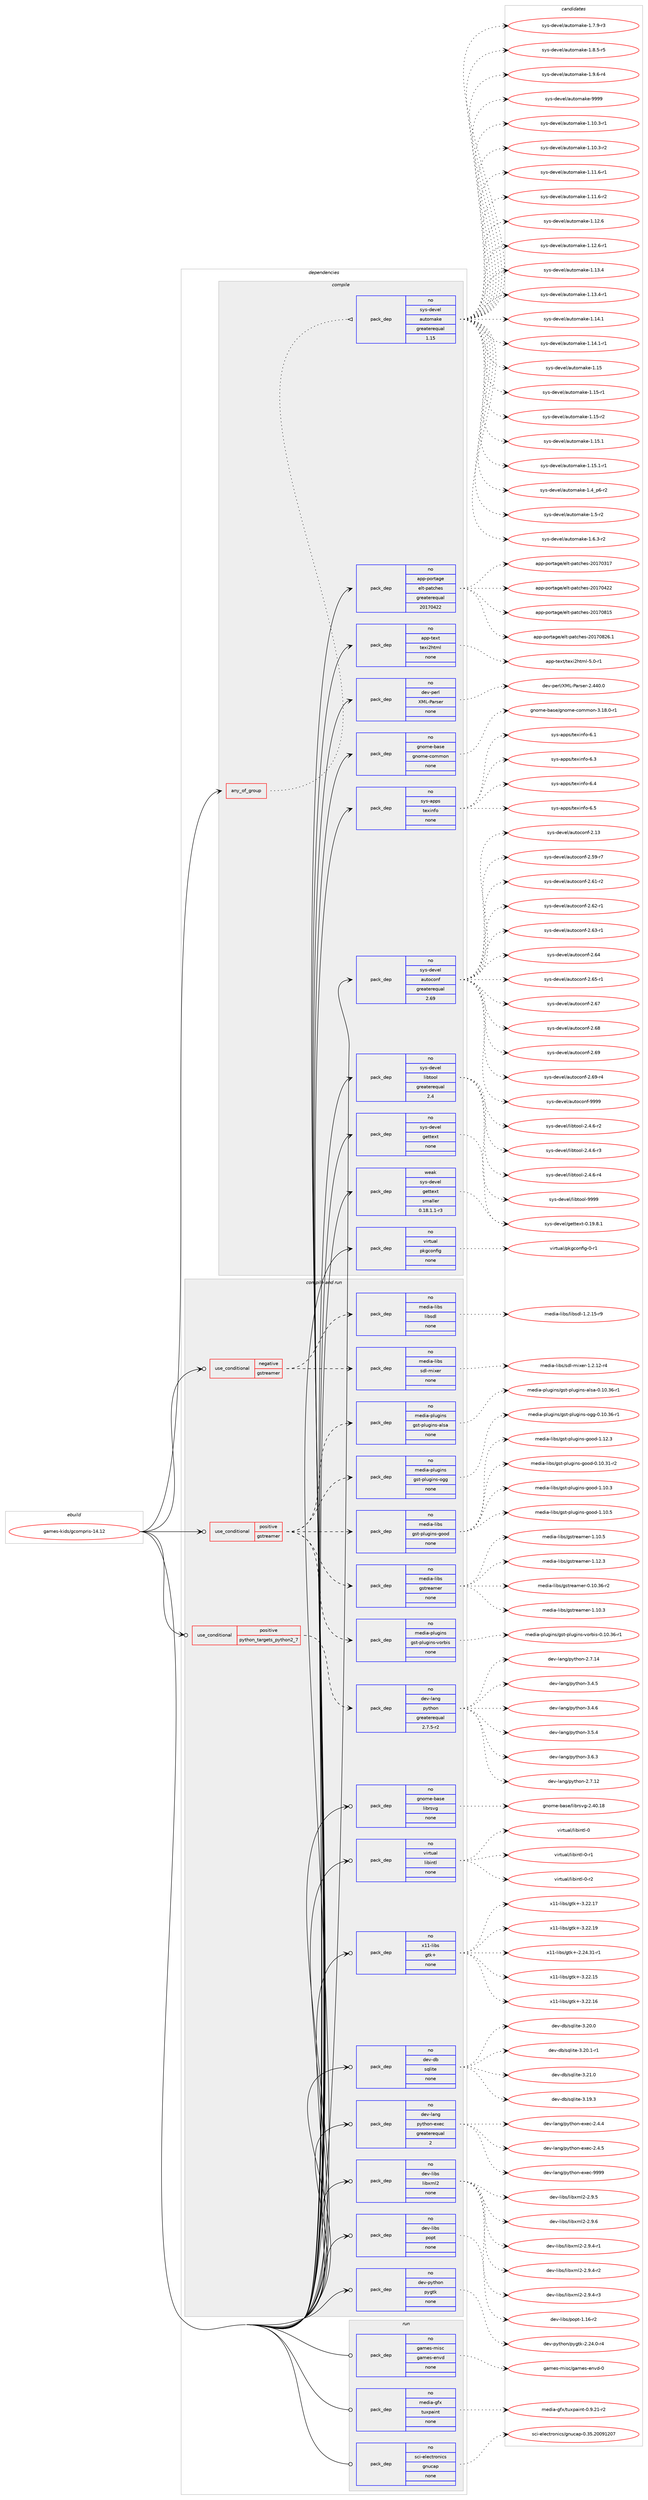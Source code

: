 digraph prolog {

# *************
# Graph options
# *************

newrank=true;
concentrate=true;
compound=true;
graph [rankdir=LR,fontname=Helvetica,fontsize=10,ranksep=1.5];#, ranksep=2.5, nodesep=0.2];
edge  [arrowhead=vee];
node  [fontname=Helvetica,fontsize=10];

# **********
# The ebuild
# **********

subgraph cluster_leftcol {
color=gray;
rank=same;
label=<<i>ebuild</i>>;
id [label="games-kids/gcompris-14.12", color=red, width=4, href="../games-kids/gcompris-14.12.svg"];
}

# ****************
# The dependencies
# ****************

subgraph cluster_midcol {
color=gray;
label=<<i>dependencies</i>>;
subgraph cluster_compile {
fillcolor="#eeeeee";
style=filled;
label=<<i>compile</i>>;
subgraph any4620 {
dependency300067 [label=<<TABLE BORDER="0" CELLBORDER="1" CELLSPACING="0" CELLPADDING="4"><TR><TD CELLPADDING="10">any_of_group</TD></TR></TABLE>>, shape=none, color=red];subgraph pack214692 {
dependency300068 [label=<<TABLE BORDER="0" CELLBORDER="1" CELLSPACING="0" CELLPADDING="4" WIDTH="220"><TR><TD ROWSPAN="6" CELLPADDING="30">pack_dep</TD></TR><TR><TD WIDTH="110">no</TD></TR><TR><TD>sys-devel</TD></TR><TR><TD>automake</TD></TR><TR><TD>greaterequal</TD></TR><TR><TD>1.15</TD></TR></TABLE>>, shape=none, color=blue];
}
dependency300067:e -> dependency300068:w [weight=20,style="dotted",arrowhead="oinv"];
}
id:e -> dependency300067:w [weight=20,style="solid",arrowhead="vee"];
subgraph pack214693 {
dependency300069 [label=<<TABLE BORDER="0" CELLBORDER="1" CELLSPACING="0" CELLPADDING="4" WIDTH="220"><TR><TD ROWSPAN="6" CELLPADDING="30">pack_dep</TD></TR><TR><TD WIDTH="110">no</TD></TR><TR><TD>app-portage</TD></TR><TR><TD>elt-patches</TD></TR><TR><TD>greaterequal</TD></TR><TR><TD>20170422</TD></TR></TABLE>>, shape=none, color=blue];
}
id:e -> dependency300069:w [weight=20,style="solid",arrowhead="vee"];
subgraph pack214694 {
dependency300070 [label=<<TABLE BORDER="0" CELLBORDER="1" CELLSPACING="0" CELLPADDING="4" WIDTH="220"><TR><TD ROWSPAN="6" CELLPADDING="30">pack_dep</TD></TR><TR><TD WIDTH="110">no</TD></TR><TR><TD>app-text</TD></TR><TR><TD>texi2html</TD></TR><TR><TD>none</TD></TR><TR><TD></TD></TR></TABLE>>, shape=none, color=blue];
}
id:e -> dependency300070:w [weight=20,style="solid",arrowhead="vee"];
subgraph pack214695 {
dependency300071 [label=<<TABLE BORDER="0" CELLBORDER="1" CELLSPACING="0" CELLPADDING="4" WIDTH="220"><TR><TD ROWSPAN="6" CELLPADDING="30">pack_dep</TD></TR><TR><TD WIDTH="110">no</TD></TR><TR><TD>dev-perl</TD></TR><TR><TD>XML-Parser</TD></TR><TR><TD>none</TD></TR><TR><TD></TD></TR></TABLE>>, shape=none, color=blue];
}
id:e -> dependency300071:w [weight=20,style="solid",arrowhead="vee"];
subgraph pack214696 {
dependency300072 [label=<<TABLE BORDER="0" CELLBORDER="1" CELLSPACING="0" CELLPADDING="4" WIDTH="220"><TR><TD ROWSPAN="6" CELLPADDING="30">pack_dep</TD></TR><TR><TD WIDTH="110">no</TD></TR><TR><TD>gnome-base</TD></TR><TR><TD>gnome-common</TD></TR><TR><TD>none</TD></TR><TR><TD></TD></TR></TABLE>>, shape=none, color=blue];
}
id:e -> dependency300072:w [weight=20,style="solid",arrowhead="vee"];
subgraph pack214697 {
dependency300073 [label=<<TABLE BORDER="0" CELLBORDER="1" CELLSPACING="0" CELLPADDING="4" WIDTH="220"><TR><TD ROWSPAN="6" CELLPADDING="30">pack_dep</TD></TR><TR><TD WIDTH="110">no</TD></TR><TR><TD>sys-apps</TD></TR><TR><TD>texinfo</TD></TR><TR><TD>none</TD></TR><TR><TD></TD></TR></TABLE>>, shape=none, color=blue];
}
id:e -> dependency300073:w [weight=20,style="solid",arrowhead="vee"];
subgraph pack214698 {
dependency300074 [label=<<TABLE BORDER="0" CELLBORDER="1" CELLSPACING="0" CELLPADDING="4" WIDTH="220"><TR><TD ROWSPAN="6" CELLPADDING="30">pack_dep</TD></TR><TR><TD WIDTH="110">no</TD></TR><TR><TD>sys-devel</TD></TR><TR><TD>autoconf</TD></TR><TR><TD>greaterequal</TD></TR><TR><TD>2.69</TD></TR></TABLE>>, shape=none, color=blue];
}
id:e -> dependency300074:w [weight=20,style="solid",arrowhead="vee"];
subgraph pack214699 {
dependency300075 [label=<<TABLE BORDER="0" CELLBORDER="1" CELLSPACING="0" CELLPADDING="4" WIDTH="220"><TR><TD ROWSPAN="6" CELLPADDING="30">pack_dep</TD></TR><TR><TD WIDTH="110">no</TD></TR><TR><TD>sys-devel</TD></TR><TR><TD>gettext</TD></TR><TR><TD>none</TD></TR><TR><TD></TD></TR></TABLE>>, shape=none, color=blue];
}
id:e -> dependency300075:w [weight=20,style="solid",arrowhead="vee"];
subgraph pack214700 {
dependency300076 [label=<<TABLE BORDER="0" CELLBORDER="1" CELLSPACING="0" CELLPADDING="4" WIDTH="220"><TR><TD ROWSPAN="6" CELLPADDING="30">pack_dep</TD></TR><TR><TD WIDTH="110">no</TD></TR><TR><TD>sys-devel</TD></TR><TR><TD>libtool</TD></TR><TR><TD>greaterequal</TD></TR><TR><TD>2.4</TD></TR></TABLE>>, shape=none, color=blue];
}
id:e -> dependency300076:w [weight=20,style="solid",arrowhead="vee"];
subgraph pack214701 {
dependency300077 [label=<<TABLE BORDER="0" CELLBORDER="1" CELLSPACING="0" CELLPADDING="4" WIDTH="220"><TR><TD ROWSPAN="6" CELLPADDING="30">pack_dep</TD></TR><TR><TD WIDTH="110">no</TD></TR><TR><TD>virtual</TD></TR><TR><TD>pkgconfig</TD></TR><TR><TD>none</TD></TR><TR><TD></TD></TR></TABLE>>, shape=none, color=blue];
}
id:e -> dependency300077:w [weight=20,style="solid",arrowhead="vee"];
subgraph pack214702 {
dependency300078 [label=<<TABLE BORDER="0" CELLBORDER="1" CELLSPACING="0" CELLPADDING="4" WIDTH="220"><TR><TD ROWSPAN="6" CELLPADDING="30">pack_dep</TD></TR><TR><TD WIDTH="110">weak</TD></TR><TR><TD>sys-devel</TD></TR><TR><TD>gettext</TD></TR><TR><TD>smaller</TD></TR><TR><TD>0.18.1.1-r3</TD></TR></TABLE>>, shape=none, color=blue];
}
id:e -> dependency300078:w [weight=20,style="solid",arrowhead="vee"];
}
subgraph cluster_compileandrun {
fillcolor="#eeeeee";
style=filled;
label=<<i>compile and run</i>>;
subgraph cond80701 {
dependency300079 [label=<<TABLE BORDER="0" CELLBORDER="1" CELLSPACING="0" CELLPADDING="4"><TR><TD ROWSPAN="3" CELLPADDING="10">use_conditional</TD></TR><TR><TD>negative</TD></TR><TR><TD>gstreamer</TD></TR></TABLE>>, shape=none, color=red];
subgraph pack214703 {
dependency300080 [label=<<TABLE BORDER="0" CELLBORDER="1" CELLSPACING="0" CELLPADDING="4" WIDTH="220"><TR><TD ROWSPAN="6" CELLPADDING="30">pack_dep</TD></TR><TR><TD WIDTH="110">no</TD></TR><TR><TD>media-libs</TD></TR><TR><TD>sdl-mixer</TD></TR><TR><TD>none</TD></TR><TR><TD></TD></TR></TABLE>>, shape=none, color=blue];
}
dependency300079:e -> dependency300080:w [weight=20,style="dashed",arrowhead="vee"];
subgraph pack214704 {
dependency300081 [label=<<TABLE BORDER="0" CELLBORDER="1" CELLSPACING="0" CELLPADDING="4" WIDTH="220"><TR><TD ROWSPAN="6" CELLPADDING="30">pack_dep</TD></TR><TR><TD WIDTH="110">no</TD></TR><TR><TD>media-libs</TD></TR><TR><TD>libsdl</TD></TR><TR><TD>none</TD></TR><TR><TD></TD></TR></TABLE>>, shape=none, color=blue];
}
dependency300079:e -> dependency300081:w [weight=20,style="dashed",arrowhead="vee"];
}
id:e -> dependency300079:w [weight=20,style="solid",arrowhead="odotvee"];
subgraph cond80702 {
dependency300082 [label=<<TABLE BORDER="0" CELLBORDER="1" CELLSPACING="0" CELLPADDING="4"><TR><TD ROWSPAN="3" CELLPADDING="10">use_conditional</TD></TR><TR><TD>positive</TD></TR><TR><TD>gstreamer</TD></TR></TABLE>>, shape=none, color=red];
subgraph pack214705 {
dependency300083 [label=<<TABLE BORDER="0" CELLBORDER="1" CELLSPACING="0" CELLPADDING="4" WIDTH="220"><TR><TD ROWSPAN="6" CELLPADDING="30">pack_dep</TD></TR><TR><TD WIDTH="110">no</TD></TR><TR><TD>media-libs</TD></TR><TR><TD>gstreamer</TD></TR><TR><TD>none</TD></TR><TR><TD></TD></TR></TABLE>>, shape=none, color=blue];
}
dependency300082:e -> dependency300083:w [weight=20,style="dashed",arrowhead="vee"];
subgraph pack214706 {
dependency300084 [label=<<TABLE BORDER="0" CELLBORDER="1" CELLSPACING="0" CELLPADDING="4" WIDTH="220"><TR><TD ROWSPAN="6" CELLPADDING="30">pack_dep</TD></TR><TR><TD WIDTH="110">no</TD></TR><TR><TD>media-libs</TD></TR><TR><TD>gst-plugins-good</TD></TR><TR><TD>none</TD></TR><TR><TD></TD></TR></TABLE>>, shape=none, color=blue];
}
dependency300082:e -> dependency300084:w [weight=20,style="dashed",arrowhead="vee"];
subgraph pack214707 {
dependency300085 [label=<<TABLE BORDER="0" CELLBORDER="1" CELLSPACING="0" CELLPADDING="4" WIDTH="220"><TR><TD ROWSPAN="6" CELLPADDING="30">pack_dep</TD></TR><TR><TD WIDTH="110">no</TD></TR><TR><TD>media-plugins</TD></TR><TR><TD>gst-plugins-ogg</TD></TR><TR><TD>none</TD></TR><TR><TD></TD></TR></TABLE>>, shape=none, color=blue];
}
dependency300082:e -> dependency300085:w [weight=20,style="dashed",arrowhead="vee"];
subgraph pack214708 {
dependency300086 [label=<<TABLE BORDER="0" CELLBORDER="1" CELLSPACING="0" CELLPADDING="4" WIDTH="220"><TR><TD ROWSPAN="6" CELLPADDING="30">pack_dep</TD></TR><TR><TD WIDTH="110">no</TD></TR><TR><TD>media-plugins</TD></TR><TR><TD>gst-plugins-alsa</TD></TR><TR><TD>none</TD></TR><TR><TD></TD></TR></TABLE>>, shape=none, color=blue];
}
dependency300082:e -> dependency300086:w [weight=20,style="dashed",arrowhead="vee"];
subgraph pack214709 {
dependency300087 [label=<<TABLE BORDER="0" CELLBORDER="1" CELLSPACING="0" CELLPADDING="4" WIDTH="220"><TR><TD ROWSPAN="6" CELLPADDING="30">pack_dep</TD></TR><TR><TD WIDTH="110">no</TD></TR><TR><TD>media-plugins</TD></TR><TR><TD>gst-plugins-vorbis</TD></TR><TR><TD>none</TD></TR><TR><TD></TD></TR></TABLE>>, shape=none, color=blue];
}
dependency300082:e -> dependency300087:w [weight=20,style="dashed",arrowhead="vee"];
}
id:e -> dependency300082:w [weight=20,style="solid",arrowhead="odotvee"];
subgraph cond80703 {
dependency300088 [label=<<TABLE BORDER="0" CELLBORDER="1" CELLSPACING="0" CELLPADDING="4"><TR><TD ROWSPAN="3" CELLPADDING="10">use_conditional</TD></TR><TR><TD>positive</TD></TR><TR><TD>python_targets_python2_7</TD></TR></TABLE>>, shape=none, color=red];
subgraph pack214710 {
dependency300089 [label=<<TABLE BORDER="0" CELLBORDER="1" CELLSPACING="0" CELLPADDING="4" WIDTH="220"><TR><TD ROWSPAN="6" CELLPADDING="30">pack_dep</TD></TR><TR><TD WIDTH="110">no</TD></TR><TR><TD>dev-lang</TD></TR><TR><TD>python</TD></TR><TR><TD>greaterequal</TD></TR><TR><TD>2.7.5-r2</TD></TR></TABLE>>, shape=none, color=blue];
}
dependency300088:e -> dependency300089:w [weight=20,style="dashed",arrowhead="vee"];
}
id:e -> dependency300088:w [weight=20,style="solid",arrowhead="odotvee"];
subgraph pack214711 {
dependency300090 [label=<<TABLE BORDER="0" CELLBORDER="1" CELLSPACING="0" CELLPADDING="4" WIDTH="220"><TR><TD ROWSPAN="6" CELLPADDING="30">pack_dep</TD></TR><TR><TD WIDTH="110">no</TD></TR><TR><TD>dev-db</TD></TR><TR><TD>sqlite</TD></TR><TR><TD>none</TD></TR><TR><TD></TD></TR></TABLE>>, shape=none, color=blue];
}
id:e -> dependency300090:w [weight=20,style="solid",arrowhead="odotvee"];
subgraph pack214712 {
dependency300091 [label=<<TABLE BORDER="0" CELLBORDER="1" CELLSPACING="0" CELLPADDING="4" WIDTH="220"><TR><TD ROWSPAN="6" CELLPADDING="30">pack_dep</TD></TR><TR><TD WIDTH="110">no</TD></TR><TR><TD>dev-lang</TD></TR><TR><TD>python-exec</TD></TR><TR><TD>greaterequal</TD></TR><TR><TD>2</TD></TR></TABLE>>, shape=none, color=blue];
}
id:e -> dependency300091:w [weight=20,style="solid",arrowhead="odotvee"];
subgraph pack214713 {
dependency300092 [label=<<TABLE BORDER="0" CELLBORDER="1" CELLSPACING="0" CELLPADDING="4" WIDTH="220"><TR><TD ROWSPAN="6" CELLPADDING="30">pack_dep</TD></TR><TR><TD WIDTH="110">no</TD></TR><TR><TD>dev-libs</TD></TR><TR><TD>libxml2</TD></TR><TR><TD>none</TD></TR><TR><TD></TD></TR></TABLE>>, shape=none, color=blue];
}
id:e -> dependency300092:w [weight=20,style="solid",arrowhead="odotvee"];
subgraph pack214714 {
dependency300093 [label=<<TABLE BORDER="0" CELLBORDER="1" CELLSPACING="0" CELLPADDING="4" WIDTH="220"><TR><TD ROWSPAN="6" CELLPADDING="30">pack_dep</TD></TR><TR><TD WIDTH="110">no</TD></TR><TR><TD>dev-libs</TD></TR><TR><TD>popt</TD></TR><TR><TD>none</TD></TR><TR><TD></TD></TR></TABLE>>, shape=none, color=blue];
}
id:e -> dependency300093:w [weight=20,style="solid",arrowhead="odotvee"];
subgraph pack214715 {
dependency300094 [label=<<TABLE BORDER="0" CELLBORDER="1" CELLSPACING="0" CELLPADDING="4" WIDTH="220"><TR><TD ROWSPAN="6" CELLPADDING="30">pack_dep</TD></TR><TR><TD WIDTH="110">no</TD></TR><TR><TD>dev-python</TD></TR><TR><TD>pygtk</TD></TR><TR><TD>none</TD></TR><TR><TD></TD></TR></TABLE>>, shape=none, color=blue];
}
id:e -> dependency300094:w [weight=20,style="solid",arrowhead="odotvee"];
subgraph pack214716 {
dependency300095 [label=<<TABLE BORDER="0" CELLBORDER="1" CELLSPACING="0" CELLPADDING="4" WIDTH="220"><TR><TD ROWSPAN="6" CELLPADDING="30">pack_dep</TD></TR><TR><TD WIDTH="110">no</TD></TR><TR><TD>gnome-base</TD></TR><TR><TD>librsvg</TD></TR><TR><TD>none</TD></TR><TR><TD></TD></TR></TABLE>>, shape=none, color=blue];
}
id:e -> dependency300095:w [weight=20,style="solid",arrowhead="odotvee"];
subgraph pack214717 {
dependency300096 [label=<<TABLE BORDER="0" CELLBORDER="1" CELLSPACING="0" CELLPADDING="4" WIDTH="220"><TR><TD ROWSPAN="6" CELLPADDING="30">pack_dep</TD></TR><TR><TD WIDTH="110">no</TD></TR><TR><TD>virtual</TD></TR><TR><TD>libintl</TD></TR><TR><TD>none</TD></TR><TR><TD></TD></TR></TABLE>>, shape=none, color=blue];
}
id:e -> dependency300096:w [weight=20,style="solid",arrowhead="odotvee"];
subgraph pack214718 {
dependency300097 [label=<<TABLE BORDER="0" CELLBORDER="1" CELLSPACING="0" CELLPADDING="4" WIDTH="220"><TR><TD ROWSPAN="6" CELLPADDING="30">pack_dep</TD></TR><TR><TD WIDTH="110">no</TD></TR><TR><TD>x11-libs</TD></TR><TR><TD>gtk+</TD></TR><TR><TD>none</TD></TR><TR><TD></TD></TR></TABLE>>, shape=none, color=blue];
}
id:e -> dependency300097:w [weight=20,style="solid",arrowhead="odotvee"];
}
subgraph cluster_run {
fillcolor="#eeeeee";
style=filled;
label=<<i>run</i>>;
subgraph pack214719 {
dependency300098 [label=<<TABLE BORDER="0" CELLBORDER="1" CELLSPACING="0" CELLPADDING="4" WIDTH="220"><TR><TD ROWSPAN="6" CELLPADDING="30">pack_dep</TD></TR><TR><TD WIDTH="110">no</TD></TR><TR><TD>games-misc</TD></TR><TR><TD>games-envd</TD></TR><TR><TD>none</TD></TR><TR><TD></TD></TR></TABLE>>, shape=none, color=blue];
}
id:e -> dependency300098:w [weight=20,style="solid",arrowhead="odot"];
subgraph pack214720 {
dependency300099 [label=<<TABLE BORDER="0" CELLBORDER="1" CELLSPACING="0" CELLPADDING="4" WIDTH="220"><TR><TD ROWSPAN="6" CELLPADDING="30">pack_dep</TD></TR><TR><TD WIDTH="110">no</TD></TR><TR><TD>media-gfx</TD></TR><TR><TD>tuxpaint</TD></TR><TR><TD>none</TD></TR><TR><TD></TD></TR></TABLE>>, shape=none, color=blue];
}
id:e -> dependency300099:w [weight=20,style="solid",arrowhead="odot"];
subgraph pack214721 {
dependency300100 [label=<<TABLE BORDER="0" CELLBORDER="1" CELLSPACING="0" CELLPADDING="4" WIDTH="220"><TR><TD ROWSPAN="6" CELLPADDING="30">pack_dep</TD></TR><TR><TD WIDTH="110">no</TD></TR><TR><TD>sci-electronics</TD></TR><TR><TD>gnucap</TD></TR><TR><TD>none</TD></TR><TR><TD></TD></TR></TABLE>>, shape=none, color=blue];
}
id:e -> dependency300100:w [weight=20,style="solid",arrowhead="odot"];
}
}

# **************
# The candidates
# **************

subgraph cluster_choices {
rank=same;
color=gray;
label=<<i>candidates</i>>;

subgraph choice214692 {
color=black;
nodesep=1;
choice11512111545100101118101108479711711611110997107101454946494846514511449 [label="sys-devel/automake-1.10.3-r1", color=red, width=4,href="../sys-devel/automake-1.10.3-r1.svg"];
choice11512111545100101118101108479711711611110997107101454946494846514511450 [label="sys-devel/automake-1.10.3-r2", color=red, width=4,href="../sys-devel/automake-1.10.3-r2.svg"];
choice11512111545100101118101108479711711611110997107101454946494946544511449 [label="sys-devel/automake-1.11.6-r1", color=red, width=4,href="../sys-devel/automake-1.11.6-r1.svg"];
choice11512111545100101118101108479711711611110997107101454946494946544511450 [label="sys-devel/automake-1.11.6-r2", color=red, width=4,href="../sys-devel/automake-1.11.6-r2.svg"];
choice1151211154510010111810110847971171161111099710710145494649504654 [label="sys-devel/automake-1.12.6", color=red, width=4,href="../sys-devel/automake-1.12.6.svg"];
choice11512111545100101118101108479711711611110997107101454946495046544511449 [label="sys-devel/automake-1.12.6-r1", color=red, width=4,href="../sys-devel/automake-1.12.6-r1.svg"];
choice1151211154510010111810110847971171161111099710710145494649514652 [label="sys-devel/automake-1.13.4", color=red, width=4,href="../sys-devel/automake-1.13.4.svg"];
choice11512111545100101118101108479711711611110997107101454946495146524511449 [label="sys-devel/automake-1.13.4-r1", color=red, width=4,href="../sys-devel/automake-1.13.4-r1.svg"];
choice1151211154510010111810110847971171161111099710710145494649524649 [label="sys-devel/automake-1.14.1", color=red, width=4,href="../sys-devel/automake-1.14.1.svg"];
choice11512111545100101118101108479711711611110997107101454946495246494511449 [label="sys-devel/automake-1.14.1-r1", color=red, width=4,href="../sys-devel/automake-1.14.1-r1.svg"];
choice115121115451001011181011084797117116111109971071014549464953 [label="sys-devel/automake-1.15", color=red, width=4,href="../sys-devel/automake-1.15.svg"];
choice1151211154510010111810110847971171161111099710710145494649534511449 [label="sys-devel/automake-1.15-r1", color=red, width=4,href="../sys-devel/automake-1.15-r1.svg"];
choice1151211154510010111810110847971171161111099710710145494649534511450 [label="sys-devel/automake-1.15-r2", color=red, width=4,href="../sys-devel/automake-1.15-r2.svg"];
choice1151211154510010111810110847971171161111099710710145494649534649 [label="sys-devel/automake-1.15.1", color=red, width=4,href="../sys-devel/automake-1.15.1.svg"];
choice11512111545100101118101108479711711611110997107101454946495346494511449 [label="sys-devel/automake-1.15.1-r1", color=red, width=4,href="../sys-devel/automake-1.15.1-r1.svg"];
choice115121115451001011181011084797117116111109971071014549465295112544511450 [label="sys-devel/automake-1.4_p6-r2", color=red, width=4,href="../sys-devel/automake-1.4_p6-r2.svg"];
choice11512111545100101118101108479711711611110997107101454946534511450 [label="sys-devel/automake-1.5-r2", color=red, width=4,href="../sys-devel/automake-1.5-r2.svg"];
choice115121115451001011181011084797117116111109971071014549465446514511450 [label="sys-devel/automake-1.6.3-r2", color=red, width=4,href="../sys-devel/automake-1.6.3-r2.svg"];
choice115121115451001011181011084797117116111109971071014549465546574511451 [label="sys-devel/automake-1.7.9-r3", color=red, width=4,href="../sys-devel/automake-1.7.9-r3.svg"];
choice115121115451001011181011084797117116111109971071014549465646534511453 [label="sys-devel/automake-1.8.5-r5", color=red, width=4,href="../sys-devel/automake-1.8.5-r5.svg"];
choice115121115451001011181011084797117116111109971071014549465746544511452 [label="sys-devel/automake-1.9.6-r4", color=red, width=4,href="../sys-devel/automake-1.9.6-r4.svg"];
choice115121115451001011181011084797117116111109971071014557575757 [label="sys-devel/automake-9999", color=red, width=4,href="../sys-devel/automake-9999.svg"];
dependency300068:e -> choice11512111545100101118101108479711711611110997107101454946494846514511449:w [style=dotted,weight="100"];
dependency300068:e -> choice11512111545100101118101108479711711611110997107101454946494846514511450:w [style=dotted,weight="100"];
dependency300068:e -> choice11512111545100101118101108479711711611110997107101454946494946544511449:w [style=dotted,weight="100"];
dependency300068:e -> choice11512111545100101118101108479711711611110997107101454946494946544511450:w [style=dotted,weight="100"];
dependency300068:e -> choice1151211154510010111810110847971171161111099710710145494649504654:w [style=dotted,weight="100"];
dependency300068:e -> choice11512111545100101118101108479711711611110997107101454946495046544511449:w [style=dotted,weight="100"];
dependency300068:e -> choice1151211154510010111810110847971171161111099710710145494649514652:w [style=dotted,weight="100"];
dependency300068:e -> choice11512111545100101118101108479711711611110997107101454946495146524511449:w [style=dotted,weight="100"];
dependency300068:e -> choice1151211154510010111810110847971171161111099710710145494649524649:w [style=dotted,weight="100"];
dependency300068:e -> choice11512111545100101118101108479711711611110997107101454946495246494511449:w [style=dotted,weight="100"];
dependency300068:e -> choice115121115451001011181011084797117116111109971071014549464953:w [style=dotted,weight="100"];
dependency300068:e -> choice1151211154510010111810110847971171161111099710710145494649534511449:w [style=dotted,weight="100"];
dependency300068:e -> choice1151211154510010111810110847971171161111099710710145494649534511450:w [style=dotted,weight="100"];
dependency300068:e -> choice1151211154510010111810110847971171161111099710710145494649534649:w [style=dotted,weight="100"];
dependency300068:e -> choice11512111545100101118101108479711711611110997107101454946495346494511449:w [style=dotted,weight="100"];
dependency300068:e -> choice115121115451001011181011084797117116111109971071014549465295112544511450:w [style=dotted,weight="100"];
dependency300068:e -> choice11512111545100101118101108479711711611110997107101454946534511450:w [style=dotted,weight="100"];
dependency300068:e -> choice115121115451001011181011084797117116111109971071014549465446514511450:w [style=dotted,weight="100"];
dependency300068:e -> choice115121115451001011181011084797117116111109971071014549465546574511451:w [style=dotted,weight="100"];
dependency300068:e -> choice115121115451001011181011084797117116111109971071014549465646534511453:w [style=dotted,weight="100"];
dependency300068:e -> choice115121115451001011181011084797117116111109971071014549465746544511452:w [style=dotted,weight="100"];
dependency300068:e -> choice115121115451001011181011084797117116111109971071014557575757:w [style=dotted,weight="100"];
}
subgraph choice214693 {
color=black;
nodesep=1;
choice97112112451121111141169710310147101108116451129711699104101115455048495548514955 [label="app-portage/elt-patches-20170317", color=red, width=4,href="../app-portage/elt-patches-20170317.svg"];
choice97112112451121111141169710310147101108116451129711699104101115455048495548525050 [label="app-portage/elt-patches-20170422", color=red, width=4,href="../app-portage/elt-patches-20170422.svg"];
choice97112112451121111141169710310147101108116451129711699104101115455048495548564953 [label="app-portage/elt-patches-20170815", color=red, width=4,href="../app-portage/elt-patches-20170815.svg"];
choice971121124511211111411697103101471011081164511297116991041011154550484955485650544649 [label="app-portage/elt-patches-20170826.1", color=red, width=4,href="../app-portage/elt-patches-20170826.1.svg"];
dependency300069:e -> choice97112112451121111141169710310147101108116451129711699104101115455048495548514955:w [style=dotted,weight="100"];
dependency300069:e -> choice97112112451121111141169710310147101108116451129711699104101115455048495548525050:w [style=dotted,weight="100"];
dependency300069:e -> choice97112112451121111141169710310147101108116451129711699104101115455048495548564953:w [style=dotted,weight="100"];
dependency300069:e -> choice971121124511211111411697103101471011081164511297116991041011154550484955485650544649:w [style=dotted,weight="100"];
}
subgraph choice214694 {
color=black;
nodesep=1;
choice97112112451161011201164711610112010550104116109108455346484511449 [label="app-text/texi2html-5.0-r1", color=red, width=4,href="../app-text/texi2html-5.0-r1.svg"];
dependency300070:e -> choice97112112451161011201164711610112010550104116109108455346484511449:w [style=dotted,weight="100"];
}
subgraph choice214695 {
color=black;
nodesep=1;
choice10010111845112101114108478877764580971141151011144550465252484648 [label="dev-perl/XML-Parser-2.440.0", color=red, width=4,href="../dev-perl/XML-Parser-2.440.0.svg"];
dependency300071:e -> choice10010111845112101114108478877764580971141151011144550465252484648:w [style=dotted,weight="100"];
}
subgraph choice214696 {
color=black;
nodesep=1;
choice103110111109101459897115101471031101111091014599111109109111110455146495646484511449 [label="gnome-base/gnome-common-3.18.0-r1", color=red, width=4,href="../gnome-base/gnome-common-3.18.0-r1.svg"];
dependency300072:e -> choice103110111109101459897115101471031101111091014599111109109111110455146495646484511449:w [style=dotted,weight="100"];
}
subgraph choice214697 {
color=black;
nodesep=1;
choice11512111545971121121154711610112010511010211145544649 [label="sys-apps/texinfo-6.1", color=red, width=4,href="../sys-apps/texinfo-6.1.svg"];
choice11512111545971121121154711610112010511010211145544651 [label="sys-apps/texinfo-6.3", color=red, width=4,href="../sys-apps/texinfo-6.3.svg"];
choice11512111545971121121154711610112010511010211145544652 [label="sys-apps/texinfo-6.4", color=red, width=4,href="../sys-apps/texinfo-6.4.svg"];
choice11512111545971121121154711610112010511010211145544653 [label="sys-apps/texinfo-6.5", color=red, width=4,href="../sys-apps/texinfo-6.5.svg"];
dependency300073:e -> choice11512111545971121121154711610112010511010211145544649:w [style=dotted,weight="100"];
dependency300073:e -> choice11512111545971121121154711610112010511010211145544651:w [style=dotted,weight="100"];
dependency300073:e -> choice11512111545971121121154711610112010511010211145544652:w [style=dotted,weight="100"];
dependency300073:e -> choice11512111545971121121154711610112010511010211145544653:w [style=dotted,weight="100"];
}
subgraph choice214698 {
color=black;
nodesep=1;
choice115121115451001011181011084797117116111991111101024550464951 [label="sys-devel/autoconf-2.13", color=red, width=4,href="../sys-devel/autoconf-2.13.svg"];
choice1151211154510010111810110847971171161119911111010245504653574511455 [label="sys-devel/autoconf-2.59-r7", color=red, width=4,href="../sys-devel/autoconf-2.59-r7.svg"];
choice1151211154510010111810110847971171161119911111010245504654494511450 [label="sys-devel/autoconf-2.61-r2", color=red, width=4,href="../sys-devel/autoconf-2.61-r2.svg"];
choice1151211154510010111810110847971171161119911111010245504654504511449 [label="sys-devel/autoconf-2.62-r1", color=red, width=4,href="../sys-devel/autoconf-2.62-r1.svg"];
choice1151211154510010111810110847971171161119911111010245504654514511449 [label="sys-devel/autoconf-2.63-r1", color=red, width=4,href="../sys-devel/autoconf-2.63-r1.svg"];
choice115121115451001011181011084797117116111991111101024550465452 [label="sys-devel/autoconf-2.64", color=red, width=4,href="../sys-devel/autoconf-2.64.svg"];
choice1151211154510010111810110847971171161119911111010245504654534511449 [label="sys-devel/autoconf-2.65-r1", color=red, width=4,href="../sys-devel/autoconf-2.65-r1.svg"];
choice115121115451001011181011084797117116111991111101024550465455 [label="sys-devel/autoconf-2.67", color=red, width=4,href="../sys-devel/autoconf-2.67.svg"];
choice115121115451001011181011084797117116111991111101024550465456 [label="sys-devel/autoconf-2.68", color=red, width=4,href="../sys-devel/autoconf-2.68.svg"];
choice115121115451001011181011084797117116111991111101024550465457 [label="sys-devel/autoconf-2.69", color=red, width=4,href="../sys-devel/autoconf-2.69.svg"];
choice1151211154510010111810110847971171161119911111010245504654574511452 [label="sys-devel/autoconf-2.69-r4", color=red, width=4,href="../sys-devel/autoconf-2.69-r4.svg"];
choice115121115451001011181011084797117116111991111101024557575757 [label="sys-devel/autoconf-9999", color=red, width=4,href="../sys-devel/autoconf-9999.svg"];
dependency300074:e -> choice115121115451001011181011084797117116111991111101024550464951:w [style=dotted,weight="100"];
dependency300074:e -> choice1151211154510010111810110847971171161119911111010245504653574511455:w [style=dotted,weight="100"];
dependency300074:e -> choice1151211154510010111810110847971171161119911111010245504654494511450:w [style=dotted,weight="100"];
dependency300074:e -> choice1151211154510010111810110847971171161119911111010245504654504511449:w [style=dotted,weight="100"];
dependency300074:e -> choice1151211154510010111810110847971171161119911111010245504654514511449:w [style=dotted,weight="100"];
dependency300074:e -> choice115121115451001011181011084797117116111991111101024550465452:w [style=dotted,weight="100"];
dependency300074:e -> choice1151211154510010111810110847971171161119911111010245504654534511449:w [style=dotted,weight="100"];
dependency300074:e -> choice115121115451001011181011084797117116111991111101024550465455:w [style=dotted,weight="100"];
dependency300074:e -> choice115121115451001011181011084797117116111991111101024550465456:w [style=dotted,weight="100"];
dependency300074:e -> choice115121115451001011181011084797117116111991111101024550465457:w [style=dotted,weight="100"];
dependency300074:e -> choice1151211154510010111810110847971171161119911111010245504654574511452:w [style=dotted,weight="100"];
dependency300074:e -> choice115121115451001011181011084797117116111991111101024557575757:w [style=dotted,weight="100"];
}
subgraph choice214699 {
color=black;
nodesep=1;
choice1151211154510010111810110847103101116116101120116454846495746564649 [label="sys-devel/gettext-0.19.8.1", color=red, width=4,href="../sys-devel/gettext-0.19.8.1.svg"];
dependency300075:e -> choice1151211154510010111810110847103101116116101120116454846495746564649:w [style=dotted,weight="100"];
}
subgraph choice214700 {
color=black;
nodesep=1;
choice1151211154510010111810110847108105981161111111084550465246544511450 [label="sys-devel/libtool-2.4.6-r2", color=red, width=4,href="../sys-devel/libtool-2.4.6-r2.svg"];
choice1151211154510010111810110847108105981161111111084550465246544511451 [label="sys-devel/libtool-2.4.6-r3", color=red, width=4,href="../sys-devel/libtool-2.4.6-r3.svg"];
choice1151211154510010111810110847108105981161111111084550465246544511452 [label="sys-devel/libtool-2.4.6-r4", color=red, width=4,href="../sys-devel/libtool-2.4.6-r4.svg"];
choice1151211154510010111810110847108105981161111111084557575757 [label="sys-devel/libtool-9999", color=red, width=4,href="../sys-devel/libtool-9999.svg"];
dependency300076:e -> choice1151211154510010111810110847108105981161111111084550465246544511450:w [style=dotted,weight="100"];
dependency300076:e -> choice1151211154510010111810110847108105981161111111084550465246544511451:w [style=dotted,weight="100"];
dependency300076:e -> choice1151211154510010111810110847108105981161111111084550465246544511452:w [style=dotted,weight="100"];
dependency300076:e -> choice1151211154510010111810110847108105981161111111084557575757:w [style=dotted,weight="100"];
}
subgraph choice214701 {
color=black;
nodesep=1;
choice11810511411611797108471121071039911111010210510345484511449 [label="virtual/pkgconfig-0-r1", color=red, width=4,href="../virtual/pkgconfig-0-r1.svg"];
dependency300077:e -> choice11810511411611797108471121071039911111010210510345484511449:w [style=dotted,weight="100"];
}
subgraph choice214702 {
color=black;
nodesep=1;
choice1151211154510010111810110847103101116116101120116454846495746564649 [label="sys-devel/gettext-0.19.8.1", color=red, width=4,href="../sys-devel/gettext-0.19.8.1.svg"];
dependency300078:e -> choice1151211154510010111810110847103101116116101120116454846495746564649:w [style=dotted,weight="100"];
}
subgraph choice214703 {
color=black;
nodesep=1;
choice1091011001059745108105981154711510010845109105120101114454946504649504511452 [label="media-libs/sdl-mixer-1.2.12-r4", color=red, width=4,href="../media-libs/sdl-mixer-1.2.12-r4.svg"];
dependency300080:e -> choice1091011001059745108105981154711510010845109105120101114454946504649504511452:w [style=dotted,weight="100"];
}
subgraph choice214704 {
color=black;
nodesep=1;
choice1091011001059745108105981154710810598115100108454946504649534511457 [label="media-libs/libsdl-1.2.15-r9", color=red, width=4,href="../media-libs/libsdl-1.2.15-r9.svg"];
dependency300081:e -> choice1091011001059745108105981154710810598115100108454946504649534511457:w [style=dotted,weight="100"];
}
subgraph choice214705 {
color=black;
nodesep=1;
choice109101100105974510810598115471031151161141019710910111445484649484651544511450 [label="media-libs/gstreamer-0.10.36-r2", color=red, width=4,href="../media-libs/gstreamer-0.10.36-r2.svg"];
choice109101100105974510810598115471031151161141019710910111445494649484651 [label="media-libs/gstreamer-1.10.3", color=red, width=4,href="../media-libs/gstreamer-1.10.3.svg"];
choice109101100105974510810598115471031151161141019710910111445494649484653 [label="media-libs/gstreamer-1.10.5", color=red, width=4,href="../media-libs/gstreamer-1.10.5.svg"];
choice109101100105974510810598115471031151161141019710910111445494649504651 [label="media-libs/gstreamer-1.12.3", color=red, width=4,href="../media-libs/gstreamer-1.12.3.svg"];
dependency300083:e -> choice109101100105974510810598115471031151161141019710910111445484649484651544511450:w [style=dotted,weight="100"];
dependency300083:e -> choice109101100105974510810598115471031151161141019710910111445494649484651:w [style=dotted,weight="100"];
dependency300083:e -> choice109101100105974510810598115471031151161141019710910111445494649484653:w [style=dotted,weight="100"];
dependency300083:e -> choice109101100105974510810598115471031151161141019710910111445494649504651:w [style=dotted,weight="100"];
}
subgraph choice214706 {
color=black;
nodesep=1;
choice10910110010597451081059811547103115116451121081171031051101154510311111110045484649484651494511450 [label="media-libs/gst-plugins-good-0.10.31-r2", color=red, width=4,href="../media-libs/gst-plugins-good-0.10.31-r2.svg"];
choice10910110010597451081059811547103115116451121081171031051101154510311111110045494649484651 [label="media-libs/gst-plugins-good-1.10.3", color=red, width=4,href="../media-libs/gst-plugins-good-1.10.3.svg"];
choice10910110010597451081059811547103115116451121081171031051101154510311111110045494649484653 [label="media-libs/gst-plugins-good-1.10.5", color=red, width=4,href="../media-libs/gst-plugins-good-1.10.5.svg"];
choice10910110010597451081059811547103115116451121081171031051101154510311111110045494649504651 [label="media-libs/gst-plugins-good-1.12.3", color=red, width=4,href="../media-libs/gst-plugins-good-1.12.3.svg"];
dependency300084:e -> choice10910110010597451081059811547103115116451121081171031051101154510311111110045484649484651494511450:w [style=dotted,weight="100"];
dependency300084:e -> choice10910110010597451081059811547103115116451121081171031051101154510311111110045494649484651:w [style=dotted,weight="100"];
dependency300084:e -> choice10910110010597451081059811547103115116451121081171031051101154510311111110045494649484653:w [style=dotted,weight="100"];
dependency300084:e -> choice10910110010597451081059811547103115116451121081171031051101154510311111110045494649504651:w [style=dotted,weight="100"];
}
subgraph choice214707 {
color=black;
nodesep=1;
choice109101100105974511210811710310511011547103115116451121081171031051101154511110310345484649484651544511449 [label="media-plugins/gst-plugins-ogg-0.10.36-r1", color=red, width=4,href="../media-plugins/gst-plugins-ogg-0.10.36-r1.svg"];
dependency300085:e -> choice109101100105974511210811710310511011547103115116451121081171031051101154511110310345484649484651544511449:w [style=dotted,weight="100"];
}
subgraph choice214708 {
color=black;
nodesep=1;
choice1091011001059745112108117103105110115471031151164511210811710310511011545971081159745484649484651544511449 [label="media-plugins/gst-plugins-alsa-0.10.36-r1", color=red, width=4,href="../media-plugins/gst-plugins-alsa-0.10.36-r1.svg"];
dependency300086:e -> choice1091011001059745112108117103105110115471031151164511210811710310511011545971081159745484649484651544511449:w [style=dotted,weight="100"];
}
subgraph choice214709 {
color=black;
nodesep=1;
choice10910110010597451121081171031051101154710311511645112108117103105110115451181111149810511545484649484651544511449 [label="media-plugins/gst-plugins-vorbis-0.10.36-r1", color=red, width=4,href="../media-plugins/gst-plugins-vorbis-0.10.36-r1.svg"];
dependency300087:e -> choice10910110010597451121081171031051101154710311511645112108117103105110115451181111149810511545484649484651544511449:w [style=dotted,weight="100"];
}
subgraph choice214710 {
color=black;
nodesep=1;
choice10010111845108971101034711212111610411111045504655464950 [label="dev-lang/python-2.7.12", color=red, width=4,href="../dev-lang/python-2.7.12.svg"];
choice10010111845108971101034711212111610411111045504655464952 [label="dev-lang/python-2.7.14", color=red, width=4,href="../dev-lang/python-2.7.14.svg"];
choice100101118451089711010347112121116104111110455146524653 [label="dev-lang/python-3.4.5", color=red, width=4,href="../dev-lang/python-3.4.5.svg"];
choice100101118451089711010347112121116104111110455146524654 [label="dev-lang/python-3.4.6", color=red, width=4,href="../dev-lang/python-3.4.6.svg"];
choice100101118451089711010347112121116104111110455146534652 [label="dev-lang/python-3.5.4", color=red, width=4,href="../dev-lang/python-3.5.4.svg"];
choice100101118451089711010347112121116104111110455146544651 [label="dev-lang/python-3.6.3", color=red, width=4,href="../dev-lang/python-3.6.3.svg"];
dependency300089:e -> choice10010111845108971101034711212111610411111045504655464950:w [style=dotted,weight="100"];
dependency300089:e -> choice10010111845108971101034711212111610411111045504655464952:w [style=dotted,weight="100"];
dependency300089:e -> choice100101118451089711010347112121116104111110455146524653:w [style=dotted,weight="100"];
dependency300089:e -> choice100101118451089711010347112121116104111110455146524654:w [style=dotted,weight="100"];
dependency300089:e -> choice100101118451089711010347112121116104111110455146534652:w [style=dotted,weight="100"];
dependency300089:e -> choice100101118451089711010347112121116104111110455146544651:w [style=dotted,weight="100"];
}
subgraph choice214711 {
color=black;
nodesep=1;
choice10010111845100984711511310810511610145514649574651 [label="dev-db/sqlite-3.19.3", color=red, width=4,href="../dev-db/sqlite-3.19.3.svg"];
choice10010111845100984711511310810511610145514650484648 [label="dev-db/sqlite-3.20.0", color=red, width=4,href="../dev-db/sqlite-3.20.0.svg"];
choice100101118451009847115113108105116101455146504846494511449 [label="dev-db/sqlite-3.20.1-r1", color=red, width=4,href="../dev-db/sqlite-3.20.1-r1.svg"];
choice10010111845100984711511310810511610145514650494648 [label="dev-db/sqlite-3.21.0", color=red, width=4,href="../dev-db/sqlite-3.21.0.svg"];
dependency300090:e -> choice10010111845100984711511310810511610145514649574651:w [style=dotted,weight="100"];
dependency300090:e -> choice10010111845100984711511310810511610145514650484648:w [style=dotted,weight="100"];
dependency300090:e -> choice100101118451009847115113108105116101455146504846494511449:w [style=dotted,weight="100"];
dependency300090:e -> choice10010111845100984711511310810511610145514650494648:w [style=dotted,weight="100"];
}
subgraph choice214712 {
color=black;
nodesep=1;
choice1001011184510897110103471121211161041111104510112010199455046524652 [label="dev-lang/python-exec-2.4.4", color=red, width=4,href="../dev-lang/python-exec-2.4.4.svg"];
choice1001011184510897110103471121211161041111104510112010199455046524653 [label="dev-lang/python-exec-2.4.5", color=red, width=4,href="../dev-lang/python-exec-2.4.5.svg"];
choice10010111845108971101034711212111610411111045101120101994557575757 [label="dev-lang/python-exec-9999", color=red, width=4,href="../dev-lang/python-exec-9999.svg"];
dependency300091:e -> choice1001011184510897110103471121211161041111104510112010199455046524652:w [style=dotted,weight="100"];
dependency300091:e -> choice1001011184510897110103471121211161041111104510112010199455046524653:w [style=dotted,weight="100"];
dependency300091:e -> choice10010111845108971101034711212111610411111045101120101994557575757:w [style=dotted,weight="100"];
}
subgraph choice214713 {
color=black;
nodesep=1;
choice10010111845108105981154710810598120109108504550465746524511449 [label="dev-libs/libxml2-2.9.4-r1", color=red, width=4,href="../dev-libs/libxml2-2.9.4-r1.svg"];
choice10010111845108105981154710810598120109108504550465746524511450 [label="dev-libs/libxml2-2.9.4-r2", color=red, width=4,href="../dev-libs/libxml2-2.9.4-r2.svg"];
choice10010111845108105981154710810598120109108504550465746524511451 [label="dev-libs/libxml2-2.9.4-r3", color=red, width=4,href="../dev-libs/libxml2-2.9.4-r3.svg"];
choice1001011184510810598115471081059812010910850455046574653 [label="dev-libs/libxml2-2.9.5", color=red, width=4,href="../dev-libs/libxml2-2.9.5.svg"];
choice1001011184510810598115471081059812010910850455046574654 [label="dev-libs/libxml2-2.9.6", color=red, width=4,href="../dev-libs/libxml2-2.9.6.svg"];
dependency300092:e -> choice10010111845108105981154710810598120109108504550465746524511449:w [style=dotted,weight="100"];
dependency300092:e -> choice10010111845108105981154710810598120109108504550465746524511450:w [style=dotted,weight="100"];
dependency300092:e -> choice10010111845108105981154710810598120109108504550465746524511451:w [style=dotted,weight="100"];
dependency300092:e -> choice1001011184510810598115471081059812010910850455046574653:w [style=dotted,weight="100"];
dependency300092:e -> choice1001011184510810598115471081059812010910850455046574654:w [style=dotted,weight="100"];
}
subgraph choice214714 {
color=black;
nodesep=1;
choice10010111845108105981154711211111211645494649544511450 [label="dev-libs/popt-1.16-r2", color=red, width=4,href="../dev-libs/popt-1.16-r2.svg"];
dependency300093:e -> choice10010111845108105981154711211111211645494649544511450:w [style=dotted,weight="100"];
}
subgraph choice214715 {
color=black;
nodesep=1;
choice1001011184511212111610411111047112121103116107455046505246484511452 [label="dev-python/pygtk-2.24.0-r4", color=red, width=4,href="../dev-python/pygtk-2.24.0-r4.svg"];
dependency300094:e -> choice1001011184511212111610411111047112121103116107455046505246484511452:w [style=dotted,weight="100"];
}
subgraph choice214716 {
color=black;
nodesep=1;
choice10311011110910145989711510147108105981141151181034550465248464956 [label="gnome-base/librsvg-2.40.18", color=red, width=4,href="../gnome-base/librsvg-2.40.18.svg"];
dependency300095:e -> choice10311011110910145989711510147108105981141151181034550465248464956:w [style=dotted,weight="100"];
}
subgraph choice214717 {
color=black;
nodesep=1;
choice1181051141161179710847108105981051101161084548 [label="virtual/libintl-0", color=red, width=4,href="../virtual/libintl-0.svg"];
choice11810511411611797108471081059810511011610845484511449 [label="virtual/libintl-0-r1", color=red, width=4,href="../virtual/libintl-0-r1.svg"];
choice11810511411611797108471081059810511011610845484511450 [label="virtual/libintl-0-r2", color=red, width=4,href="../virtual/libintl-0-r2.svg"];
dependency300096:e -> choice1181051141161179710847108105981051101161084548:w [style=dotted,weight="100"];
dependency300096:e -> choice11810511411611797108471081059810511011610845484511449:w [style=dotted,weight="100"];
dependency300096:e -> choice11810511411611797108471081059810511011610845484511450:w [style=dotted,weight="100"];
}
subgraph choice214718 {
color=black;
nodesep=1;
choice12049494510810598115471031161074345504650524651494511449 [label="x11-libs/gtk+-2.24.31-r1", color=red, width=4,href="../x11-libs/gtk+-2.24.31-r1.svg"];
choice1204949451081059811547103116107434551465050464953 [label="x11-libs/gtk+-3.22.15", color=red, width=4,href="../x11-libs/gtk+-3.22.15.svg"];
choice1204949451081059811547103116107434551465050464954 [label="x11-libs/gtk+-3.22.16", color=red, width=4,href="../x11-libs/gtk+-3.22.16.svg"];
choice1204949451081059811547103116107434551465050464955 [label="x11-libs/gtk+-3.22.17", color=red, width=4,href="../x11-libs/gtk+-3.22.17.svg"];
choice1204949451081059811547103116107434551465050464957 [label="x11-libs/gtk+-3.22.19", color=red, width=4,href="../x11-libs/gtk+-3.22.19.svg"];
dependency300097:e -> choice12049494510810598115471031161074345504650524651494511449:w [style=dotted,weight="100"];
dependency300097:e -> choice1204949451081059811547103116107434551465050464953:w [style=dotted,weight="100"];
dependency300097:e -> choice1204949451081059811547103116107434551465050464954:w [style=dotted,weight="100"];
dependency300097:e -> choice1204949451081059811547103116107434551465050464955:w [style=dotted,weight="100"];
dependency300097:e -> choice1204949451081059811547103116107434551465050464957:w [style=dotted,weight="100"];
}
subgraph choice214719 {
color=black;
nodesep=1;
choice1039710910111545109105115994710397109101115451011101181004548 [label="games-misc/games-envd-0", color=red, width=4,href="../games-misc/games-envd-0.svg"];
dependency300098:e -> choice1039710910111545109105115994710397109101115451011101181004548:w [style=dotted,weight="100"];
}
subgraph choice214720 {
color=black;
nodesep=1;
choice10910110010597451031021204711611712011297105110116454846574650494511450 [label="media-gfx/tuxpaint-0.9.21-r2", color=red, width=4,href="../media-gfx/tuxpaint-0.9.21-r2.svg"];
dependency300099:e -> choice10910110010597451031021204711611712011297105110116454846574650494511450:w [style=dotted,weight="100"];
}
subgraph choice214721 {
color=black;
nodesep=1;
choice115991054510110810199116114111110105991154710311011799971124548465153465048485749504855 [label="sci-electronics/gnucap-0.35.20091207", color=red, width=4,href="../sci-electronics/gnucap-0.35.20091207.svg"];
dependency300100:e -> choice115991054510110810199116114111110105991154710311011799971124548465153465048485749504855:w [style=dotted,weight="100"];
}
}

}
